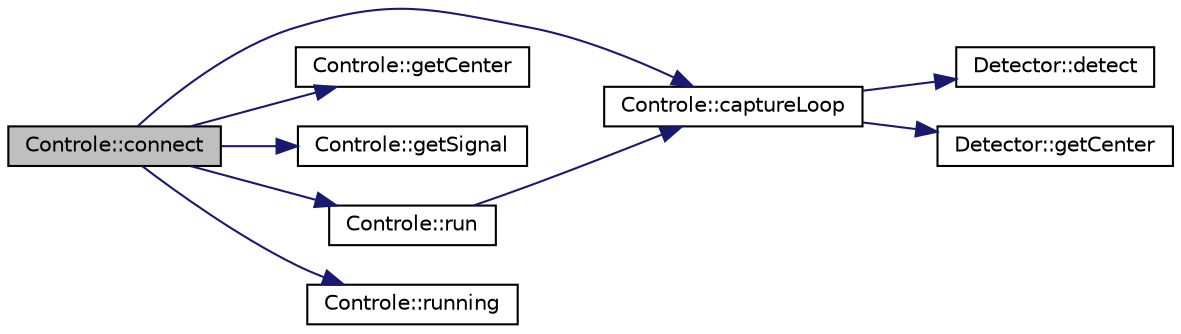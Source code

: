 digraph "Controle::connect"
{
  edge [fontname="Helvetica",fontsize="10",labelfontname="Helvetica",labelfontsize="10"];
  node [fontname="Helvetica",fontsize="10",shape=record];
  rankdir="LR";
  Node16 [label="Controle::connect",height=0.2,width=0.4,color="black", fillcolor="grey75", style="filled", fontcolor="black"];
  Node16 -> Node17 [color="midnightblue",fontsize="10",style="solid",fontname="Helvetica"];
  Node17 [label="Controle::captureLoop",height=0.2,width=0.4,color="black", fillcolor="white", style="filled",URL="$class_controle.html#a80556d08591e48956c2811d2c7664e37"];
  Node17 -> Node18 [color="midnightblue",fontsize="10",style="solid",fontname="Helvetica"];
  Node18 [label="Detector::detect",height=0.2,width=0.4,color="black", fillcolor="white", style="filled",URL="$class_detector.html#ad0bf9eb53af7fa53c1a3499edd57a42b"];
  Node17 -> Node19 [color="midnightblue",fontsize="10",style="solid",fontname="Helvetica"];
  Node19 [label="Detector::getCenter",height=0.2,width=0.4,color="black", fillcolor="white", style="filled",URL="$class_detector.html#a3d6d9efc5d7a2c985fff8342636f740d"];
  Node16 -> Node20 [color="midnightblue",fontsize="10",style="solid",fontname="Helvetica"];
  Node20 [label="Controle::getCenter",height=0.2,width=0.4,color="black", fillcolor="white", style="filled",URL="$class_controle.html#a625dd1e15141353916e4439efc5851fd"];
  Node16 -> Node21 [color="midnightblue",fontsize="10",style="solid",fontname="Helvetica"];
  Node21 [label="Controle::getSignal",height=0.2,width=0.4,color="black", fillcolor="white", style="filled",URL="$class_controle.html#adfdfc3bd0f354d1a8634401a1577f2d8"];
  Node16 -> Node22 [color="midnightblue",fontsize="10",style="solid",fontname="Helvetica"];
  Node22 [label="Controle::run",height=0.2,width=0.4,color="black", fillcolor="white", style="filled",URL="$class_controle.html#a94be17f76a39de50ba2979a2e53b109e"];
  Node22 -> Node17 [color="midnightblue",fontsize="10",style="solid",fontname="Helvetica"];
  Node16 -> Node23 [color="midnightblue",fontsize="10",style="solid",fontname="Helvetica"];
  Node23 [label="Controle::running",height=0.2,width=0.4,color="black", fillcolor="white", style="filled",URL="$class_controle.html#a9e9d3ebab0ee64fe54bbbf9104d344f6"];
}
